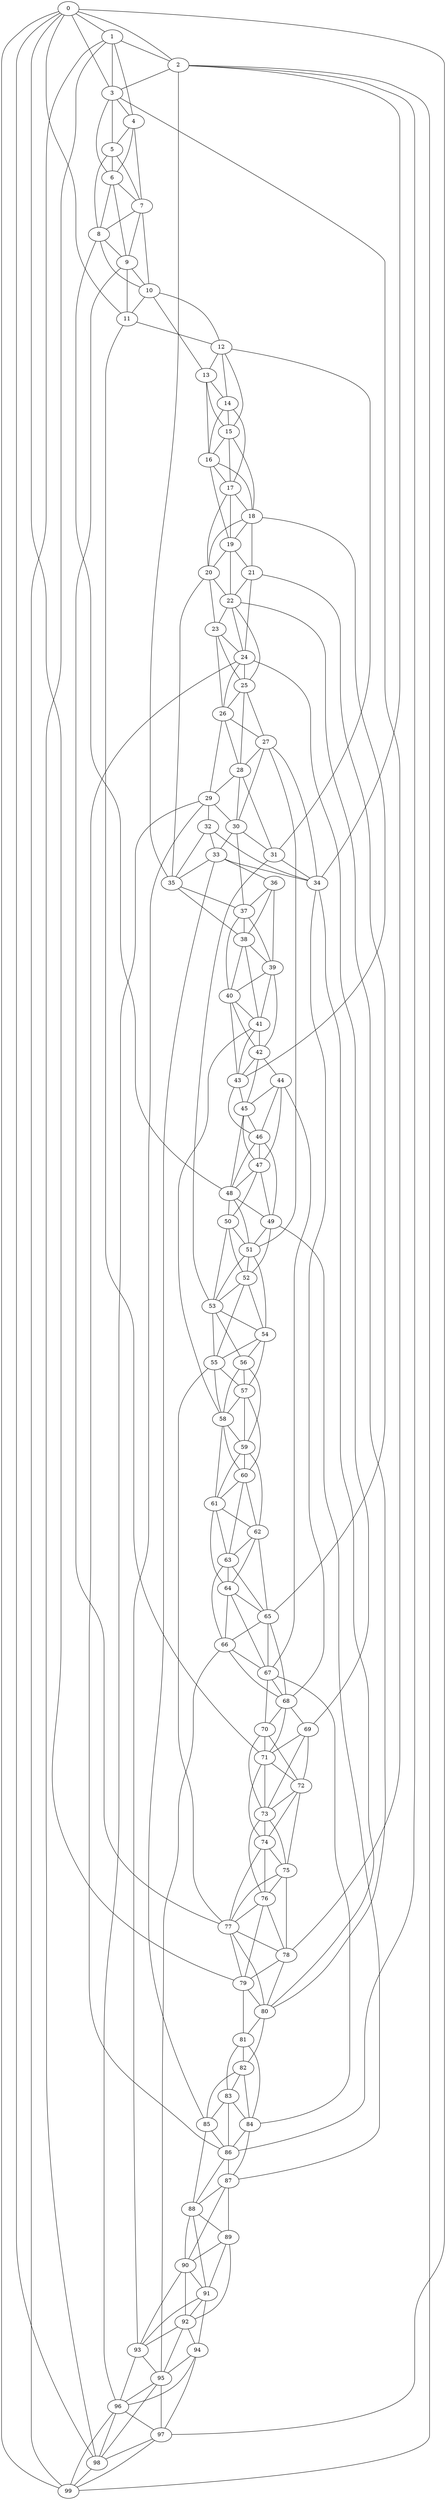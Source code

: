 strict graph "watts_strogatz_graph(100,6,0.1)" {
0;
1;
2;
3;
4;
5;
6;
7;
8;
9;
10;
11;
12;
13;
14;
15;
16;
17;
18;
19;
20;
21;
22;
23;
24;
25;
26;
27;
28;
29;
30;
31;
32;
33;
34;
35;
36;
37;
38;
39;
40;
41;
42;
43;
44;
45;
46;
47;
48;
49;
50;
51;
52;
53;
54;
55;
56;
57;
58;
59;
60;
61;
62;
63;
64;
65;
66;
67;
68;
69;
70;
71;
72;
73;
74;
75;
76;
77;
78;
79;
80;
81;
82;
83;
84;
85;
86;
87;
88;
89;
90;
91;
92;
93;
94;
95;
96;
97;
98;
99;
0 -- 1  [is_available=True, prob="0.423443374655"];
0 -- 2  [is_available=True, prob="0.765195549005"];
0 -- 3  [is_available=True, prob="0.47056015289"];
0 -- 97  [is_available=True, prob="0.592781744248"];
0 -- 11  [is_available=True, prob="1.0"];
0 -- 98  [is_available=True, prob="1.0"];
0 -- 79  [is_available=True, prob="0.184387615266"];
0 -- 99  [is_available=True, prob="0.674456531151"];
1 -- 2  [is_available=True, prob="0.784821117379"];
1 -- 99  [is_available=True, prob="1.0"];
1 -- 4  [is_available=True, prob="0.183378478054"];
1 -- 98  [is_available=True, prob="1.0"];
1 -- 3  [is_available=True, prob="1.0"];
2 -- 34  [is_available=True, prob="1.0"];
2 -- 3  [is_available=True, prob="1.0"];
2 -- 35  [is_available=True, prob="0.114587248607"];
2 -- 99  [is_available=True, prob="0.255548960427"];
2 -- 86  [is_available=True, prob="0.55216725611"];
3 -- 4  [is_available=True, prob="0.0918954527141"];
3 -- 5  [is_available=True, prob="0.326437060455"];
3 -- 6  [is_available=True, prob="0.166677858444"];
3 -- 78  [is_available=True, prob="0.330265899351"];
4 -- 5  [is_available=True, prob="0.0431091051593"];
4 -- 6  [is_available=True, prob="0.636942463051"];
4 -- 7  [is_available=True, prob="0.716290302225"];
5 -- 6  [is_available=True, prob="0.350304704835"];
5 -- 7  [is_available=True, prob="0.394690698453"];
5 -- 8  [is_available=True, prob="0.0366102445449"];
6 -- 7  [is_available=True, prob="0.60069557142"];
6 -- 8  [is_available=True, prob="0.329559925246"];
6 -- 9  [is_available=True, prob="0.0501018657199"];
7 -- 8  [is_available=True, prob="0.262673664007"];
7 -- 9  [is_available=True, prob="0.741671252294"];
7 -- 10  [is_available=True, prob="0.596949752138"];
8 -- 9  [is_available=True, prob="0.635198718781"];
8 -- 10  [is_available=True, prob="0.637209979543"];
8 -- 48  [is_available=True, prob="0.153308019533"];
9 -- 10  [is_available=True, prob="0.762375656559"];
9 -- 11  [is_available=True, prob="1.0"];
9 -- 77  [is_available=True, prob="0.0968898015068"];
10 -- 11  [is_available=True, prob="0.0748023859184"];
10 -- 12  [is_available=True, prob="0.607320570124"];
10 -- 13  [is_available=True, prob="1.0"];
11 -- 71  [is_available=True, prob="0.633766662053"];
11 -- 12  [is_available=True, prob="0.123130299426"];
12 -- 13  [is_available=True, prob="0.049610223279"];
12 -- 14  [is_available=True, prob="1.0"];
12 -- 15  [is_available=True, prob="0.975276951862"];
12 -- 31  [is_available=True, prob="1.0"];
13 -- 14  [is_available=True, prob="0.749504169847"];
13 -- 15  [is_available=True, prob="1.0"];
13 -- 16  [is_available=True, prob="0.0103365645822"];
14 -- 15  [is_available=True, prob="1.0"];
14 -- 16  [is_available=True, prob="0.836233025899"];
14 -- 17  [is_available=True, prob="0.872626713966"];
15 -- 16  [is_available=True, prob="0.625424488156"];
15 -- 17  [is_available=True, prob="0.939212842282"];
15 -- 18  [is_available=True, prob="1.0"];
16 -- 17  [is_available=True, prob="0.647398385024"];
16 -- 18  [is_available=True, prob="0.602514122009"];
16 -- 19  [is_available=True, prob="0.378959122818"];
17 -- 18  [is_available=True, prob="1.0"];
17 -- 19  [is_available=True, prob="1.0"];
17 -- 20  [is_available=True, prob="0.315679565957"];
18 -- 43  [is_available=True, prob="1.0"];
18 -- 19  [is_available=True, prob="1.0"];
18 -- 20  [is_available=True, prob="1.0"];
18 -- 21  [is_available=True, prob="0.559468539053"];
19 -- 20  [is_available=True, prob="0.821407599219"];
19 -- 21  [is_available=True, prob="1.0"];
19 -- 22  [is_available=True, prob="0.0845470592198"];
20 -- 35  [is_available=True, prob="0.0639495794046"];
20 -- 22  [is_available=True, prob="0.716574174126"];
20 -- 23  [is_available=True, prob="0.86740466048"];
21 -- 65  [is_available=True, prob="0.826441728079"];
21 -- 22  [is_available=True, prob="1.0"];
21 -- 24  [is_available=True, prob="1.0"];
22 -- 80  [is_available=True, prob="0.0574858293317"];
22 -- 23  [is_available=True, prob="0.783038081385"];
22 -- 24  [is_available=True, prob="0.13617181417"];
22 -- 25  [is_available=True, prob="0.389649531655"];
23 -- 24  [is_available=True, prob="0.793179118786"];
23 -- 25  [is_available=True, prob="0.763217592763"];
23 -- 26  [is_available=True, prob="0.920006185626"];
24 -- 69  [is_available=True, prob="0.276996905873"];
24 -- 25  [is_available=True, prob="0.861995926229"];
24 -- 26  [is_available=True, prob="0.506434031314"];
24 -- 86  [is_available=True, prob="1.0"];
25 -- 26  [is_available=True, prob="1.0"];
25 -- 27  [is_available=True, prob="0.879539182447"];
25 -- 28  [is_available=True, prob="0.584327728967"];
26 -- 27  [is_available=True, prob="1.0"];
26 -- 28  [is_available=True, prob="0.40935495948"];
26 -- 29  [is_available=True, prob="0.14863461122"];
27 -- 34  [is_available=True, prob="0.801608132907"];
27 -- 51  [is_available=True, prob="0.409917639629"];
27 -- 28  [is_available=True, prob="0.15152356999"];
27 -- 30  [is_available=True, prob="0.213809100019"];
28 -- 29  [is_available=True, prob="0.982927682709"];
28 -- 30  [is_available=True, prob="0.0725444378589"];
28 -- 31  [is_available=True, prob="0.500801047112"];
29 -- 32  [is_available=True, prob="1.0"];
29 -- 96  [is_available=True, prob="0.241437983593"];
29 -- 93  [is_available=True, prob="1.0"];
29 -- 30  [is_available=True, prob="0.515252777639"];
30 -- 33  [is_available=True, prob="0.191755172263"];
30 -- 37  [is_available=True, prob="1.0"];
30 -- 31  [is_available=True, prob="0.0592309415306"];
31 -- 34  [is_available=True, prob="0.608025997571"];
31 -- 53  [is_available=True, prob="0.962165185156"];
32 -- 33  [is_available=True, prob="0.761723875267"];
32 -- 34  [is_available=True, prob="0.428190305634"];
32 -- 35  [is_available=True, prob="0.809000051948"];
33 -- 34  [is_available=True, prob="0.426055223457"];
33 -- 35  [is_available=True, prob="0.317531061829"];
33 -- 36  [is_available=True, prob="0.422301003937"];
33 -- 85  [is_available=True, prob="1.0"];
34 -- 68  [is_available=True, prob="0.558148245696"];
34 -- 80  [is_available=True, prob="1.0"];
35 -- 37  [is_available=True, prob="0.945122016068"];
35 -- 38  [is_available=True, prob="0.615091946274"];
36 -- 37  [is_available=True, prob="1.0"];
36 -- 38  [is_available=True, prob="1.0"];
36 -- 39  [is_available=True, prob="0.927843339731"];
37 -- 38  [is_available=True, prob="0.16257663397"];
37 -- 39  [is_available=True, prob="1.0"];
37 -- 40  [is_available=True, prob="0.495681577661"];
38 -- 39  [is_available=True, prob="0.00105170837543"];
38 -- 40  [is_available=True, prob="0.531978816445"];
38 -- 41  [is_available=True, prob="0.562387977918"];
39 -- 40  [is_available=True, prob="1.0"];
39 -- 41  [is_available=True, prob="0.639391641385"];
39 -- 42  [is_available=True, prob="1.0"];
40 -- 41  [is_available=True, prob="0.556024046699"];
40 -- 42  [is_available=True, prob="0.388046934985"];
40 -- 43  [is_available=True, prob="0.926025492456"];
41 -- 42  [is_available=True, prob="0.70969030057"];
41 -- 43  [is_available=True, prob="0.175760070285"];
41 -- 58  [is_available=True, prob="0.603990259622"];
42 -- 43  [is_available=True, prob="0.593001606446"];
42 -- 44  [is_available=True, prob="0.490975516568"];
42 -- 45  [is_available=True, prob="1.0"];
43 -- 45  [is_available=True, prob="1.0"];
43 -- 46  [is_available=True, prob="0.107387741885"];
44 -- 67  [is_available=True, prob="0.327709804468"];
44 -- 45  [is_available=True, prob="1.0"];
44 -- 46  [is_available=True, prob="1.0"];
44 -- 47  [is_available=True, prob="0.585347569809"];
45 -- 46  [is_available=True, prob="0.979708289769"];
45 -- 47  [is_available=True, prob="0.32156279477"];
45 -- 48  [is_available=True, prob="0.182878773367"];
46 -- 47  [is_available=True, prob="0.575167182557"];
46 -- 48  [is_available=True, prob="0.0197281281479"];
46 -- 49  [is_available=True, prob="0.65694901264"];
47 -- 48  [is_available=True, prob="0.396537408357"];
47 -- 49  [is_available=True, prob="0.92635976317"];
47 -- 50  [is_available=True, prob="1.0"];
48 -- 49  [is_available=True, prob="0.212199881653"];
48 -- 50  [is_available=True, prob="0.251344257391"];
48 -- 51  [is_available=True, prob="0.968969799737"];
49 -- 51  [is_available=True, prob="0.368710618846"];
49 -- 52  [is_available=True, prob="0.391058186204"];
49 -- 87  [is_available=True, prob="0.925651631662"];
50 -- 51  [is_available=True, prob="1.0"];
50 -- 52  [is_available=True, prob="0.105332827897"];
50 -- 53  [is_available=True, prob="1.0"];
51 -- 52  [is_available=True, prob="0.0725335394417"];
51 -- 53  [is_available=True, prob="1.0"];
51 -- 54  [is_available=True, prob="0.0417361987332"];
52 -- 53  [is_available=True, prob="1.0"];
52 -- 54  [is_available=True, prob="0.658716812085"];
52 -- 55  [is_available=True, prob="1.0"];
53 -- 54  [is_available=True, prob="0.90940289645"];
53 -- 55  [is_available=True, prob="0.169630622004"];
53 -- 56  [is_available=True, prob="0.844464406113"];
54 -- 55  [is_available=True, prob="0.663632411079"];
54 -- 56  [is_available=True, prob="0.898556073293"];
54 -- 57  [is_available=True, prob="1.0"];
55 -- 77  [is_available=True, prob="0.894998014051"];
55 -- 57  [is_available=True, prob="0.842159522654"];
55 -- 58  [is_available=True, prob="0.121401289208"];
56 -- 57  [is_available=True, prob="1.0"];
56 -- 58  [is_available=True, prob="0.109571998152"];
56 -- 59  [is_available=True, prob="1.0"];
57 -- 58  [is_available=True, prob="1.0"];
57 -- 59  [is_available=True, prob="1.0"];
57 -- 60  [is_available=True, prob="1.0"];
58 -- 59  [is_available=True, prob="0.103187111863"];
58 -- 60  [is_available=True, prob="0.0776510868121"];
58 -- 61  [is_available=True, prob="0.157463021255"];
59 -- 60  [is_available=True, prob="0.202797628114"];
59 -- 61  [is_available=True, prob="0.947429855788"];
59 -- 62  [is_available=True, prob="0.0950267210315"];
60 -- 61  [is_available=True, prob="1.0"];
60 -- 62  [is_available=True, prob="0.97018112807"];
60 -- 63  [is_available=True, prob="1.0"];
61 -- 64  [is_available=True, prob="0.303760226112"];
61 -- 62  [is_available=True, prob="0.249931083691"];
61 -- 63  [is_available=True, prob="1.0"];
62 -- 64  [is_available=True, prob="0.558130264381"];
62 -- 65  [is_available=True, prob="0.644985869114"];
62 -- 63  [is_available=True, prob="0.00369973812197"];
63 -- 64  [is_available=True, prob="1.0"];
63 -- 65  [is_available=True, prob="0.423669124058"];
63 -- 66  [is_available=True, prob="0.409434756207"];
64 -- 65  [is_available=True, prob="1.0"];
64 -- 66  [is_available=True, prob="0.0738211311652"];
64 -- 67  [is_available=True, prob="1.0"];
65 -- 66  [is_available=True, prob="1.0"];
65 -- 67  [is_available=True, prob="1.0"];
65 -- 68  [is_available=True, prob="0.0914678555149"];
66 -- 67  [is_available=True, prob="1.0"];
66 -- 68  [is_available=True, prob="1.0"];
66 -- 95  [is_available=True, prob="1.0"];
67 -- 68  [is_available=True, prob="0.88829086778"];
67 -- 70  [is_available=True, prob="0.415593374577"];
67 -- 84  [is_available=True, prob="0.466164749087"];
68 -- 69  [is_available=True, prob="1.0"];
68 -- 70  [is_available=True, prob="0.165227221829"];
68 -- 71  [is_available=True, prob="0.500899932243"];
69 -- 71  [is_available=True, prob="0.163112017646"];
69 -- 72  [is_available=True, prob="0.941083413617"];
69 -- 73  [is_available=True, prob="1.0"];
70 -- 71  [is_available=True, prob="0.32289690603"];
70 -- 72  [is_available=True, prob="0.425075010612"];
70 -- 73  [is_available=True, prob="0.742635903907"];
71 -- 72  [is_available=True, prob="0.618796772466"];
71 -- 73  [is_available=True, prob="1.0"];
71 -- 74  [is_available=True, prob="1.0"];
72 -- 73  [is_available=True, prob="0.455134916901"];
72 -- 74  [is_available=True, prob="0.109445638143"];
72 -- 75  [is_available=True, prob="0.849229825507"];
73 -- 74  [is_available=True, prob="0.998337760902"];
73 -- 75  [is_available=True, prob="0.580640943256"];
73 -- 76  [is_available=True, prob="0.178109658289"];
74 -- 75  [is_available=True, prob="0.931682509881"];
74 -- 76  [is_available=True, prob="0.303918110459"];
74 -- 77  [is_available=True, prob="1.0"];
75 -- 76  [is_available=True, prob="0.277320809194"];
75 -- 77  [is_available=True, prob="0.237784756463"];
75 -- 78  [is_available=True, prob="0.752027407931"];
76 -- 77  [is_available=True, prob="0.799379559805"];
76 -- 78  [is_available=True, prob="0.602617824009"];
76 -- 79  [is_available=True, prob="0.617335748492"];
77 -- 78  [is_available=True, prob="0.182650198117"];
77 -- 79  [is_available=True, prob="0.41916636038"];
77 -- 80  [is_available=True, prob="0.0922384787058"];
78 -- 79  [is_available=True, prob="0.605680925572"];
78 -- 80  [is_available=True, prob="1.0"];
79 -- 80  [is_available=True, prob="0.422725468378"];
79 -- 81  [is_available=True, prob="0.0712976931054"];
80 -- 81  [is_available=True, prob="0.954831399297"];
80 -- 82  [is_available=True, prob="0.552367979617"];
81 -- 82  [is_available=True, prob="0.100705527691"];
81 -- 83  [is_available=True, prob="1.0"];
81 -- 84  [is_available=True, prob="0.0967854945625"];
82 -- 83  [is_available=True, prob="0.119461023057"];
82 -- 84  [is_available=True, prob="0.205682320672"];
82 -- 85  [is_available=True, prob="0.436198078438"];
83 -- 84  [is_available=True, prob="0.945728906555"];
83 -- 85  [is_available=True, prob="0.52285600178"];
83 -- 86  [is_available=True, prob="0.871395128628"];
84 -- 86  [is_available=True, prob="1.0"];
84 -- 87  [is_available=True, prob="1.0"];
85 -- 86  [is_available=True, prob="0.551999256596"];
85 -- 88  [is_available=True, prob="0.28930255347"];
86 -- 87  [is_available=True, prob="0.576836801953"];
86 -- 88  [is_available=True, prob="1.0"];
87 -- 88  [is_available=True, prob="0.744341049701"];
87 -- 89  [is_available=True, prob="0.585284658445"];
87 -- 90  [is_available=True, prob="0.679470901491"];
88 -- 89  [is_available=True, prob="0.384992653523"];
88 -- 90  [is_available=True, prob="1.0"];
88 -- 91  [is_available=True, prob="0.115115375102"];
89 -- 90  [is_available=True, prob="0.123299274067"];
89 -- 91  [is_available=True, prob="0.0768322456278"];
89 -- 92  [is_available=True, prob="0.694126611878"];
90 -- 91  [is_available=True, prob="0.729295215825"];
90 -- 92  [is_available=True, prob="0.502232345503"];
90 -- 93  [is_available=True, prob="0.282994001135"];
91 -- 92  [is_available=True, prob="1.0"];
91 -- 93  [is_available=True, prob="0.917915812001"];
91 -- 94  [is_available=True, prob="0.678861357735"];
92 -- 93  [is_available=True, prob="1.0"];
92 -- 94  [is_available=True, prob="0.699074319791"];
92 -- 95  [is_available=True, prob="0.846929812499"];
93 -- 96  [is_available=True, prob="1.0"];
93 -- 95  [is_available=True, prob="0.662635045864"];
94 -- 96  [is_available=True, prob="0.218000125428"];
94 -- 97  [is_available=True, prob="0.505972314"];
94 -- 95  [is_available=True, prob="1.0"];
95 -- 96  [is_available=True, prob="0.241526495505"];
95 -- 97  [is_available=True, prob="1.0"];
95 -- 98  [is_available=True, prob="0.913937073427"];
96 -- 97  [is_available=True, prob="1.0"];
96 -- 98  [is_available=True, prob="0.227948885025"];
96 -- 99  [is_available=True, prob="0.0226929027184"];
97 -- 98  [is_available=True, prob="0.0816289986717"];
97 -- 99  [is_available=True, prob="0.123638915437"];
98 -- 99  [is_available=True, prob="0.970231791068"];
}
